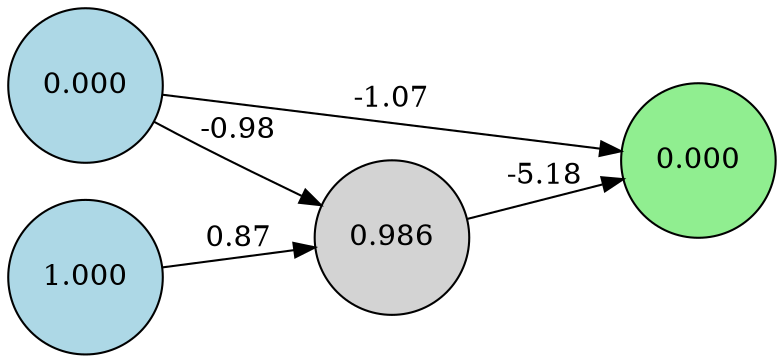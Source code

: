 digraph neat {
  rankdir=LR;
  node [shape=circle];
  node0 [label="0.000", style=filled, fillcolor=lightblue];
  node1 [label="1.000", style=filled, fillcolor=lightblue];
  node129 [label="0.000", style=filled, fillcolor=lightgreen];
  node171 [label="0.986", style=filled, fillcolor=lightgray];
  node0 -> node129 [label="-1.07"];
  node1 -> node171 [label="0.87"];
  node171 -> node129 [label="-5.18"];
  node0 -> node171 [label="-0.98"];
}
